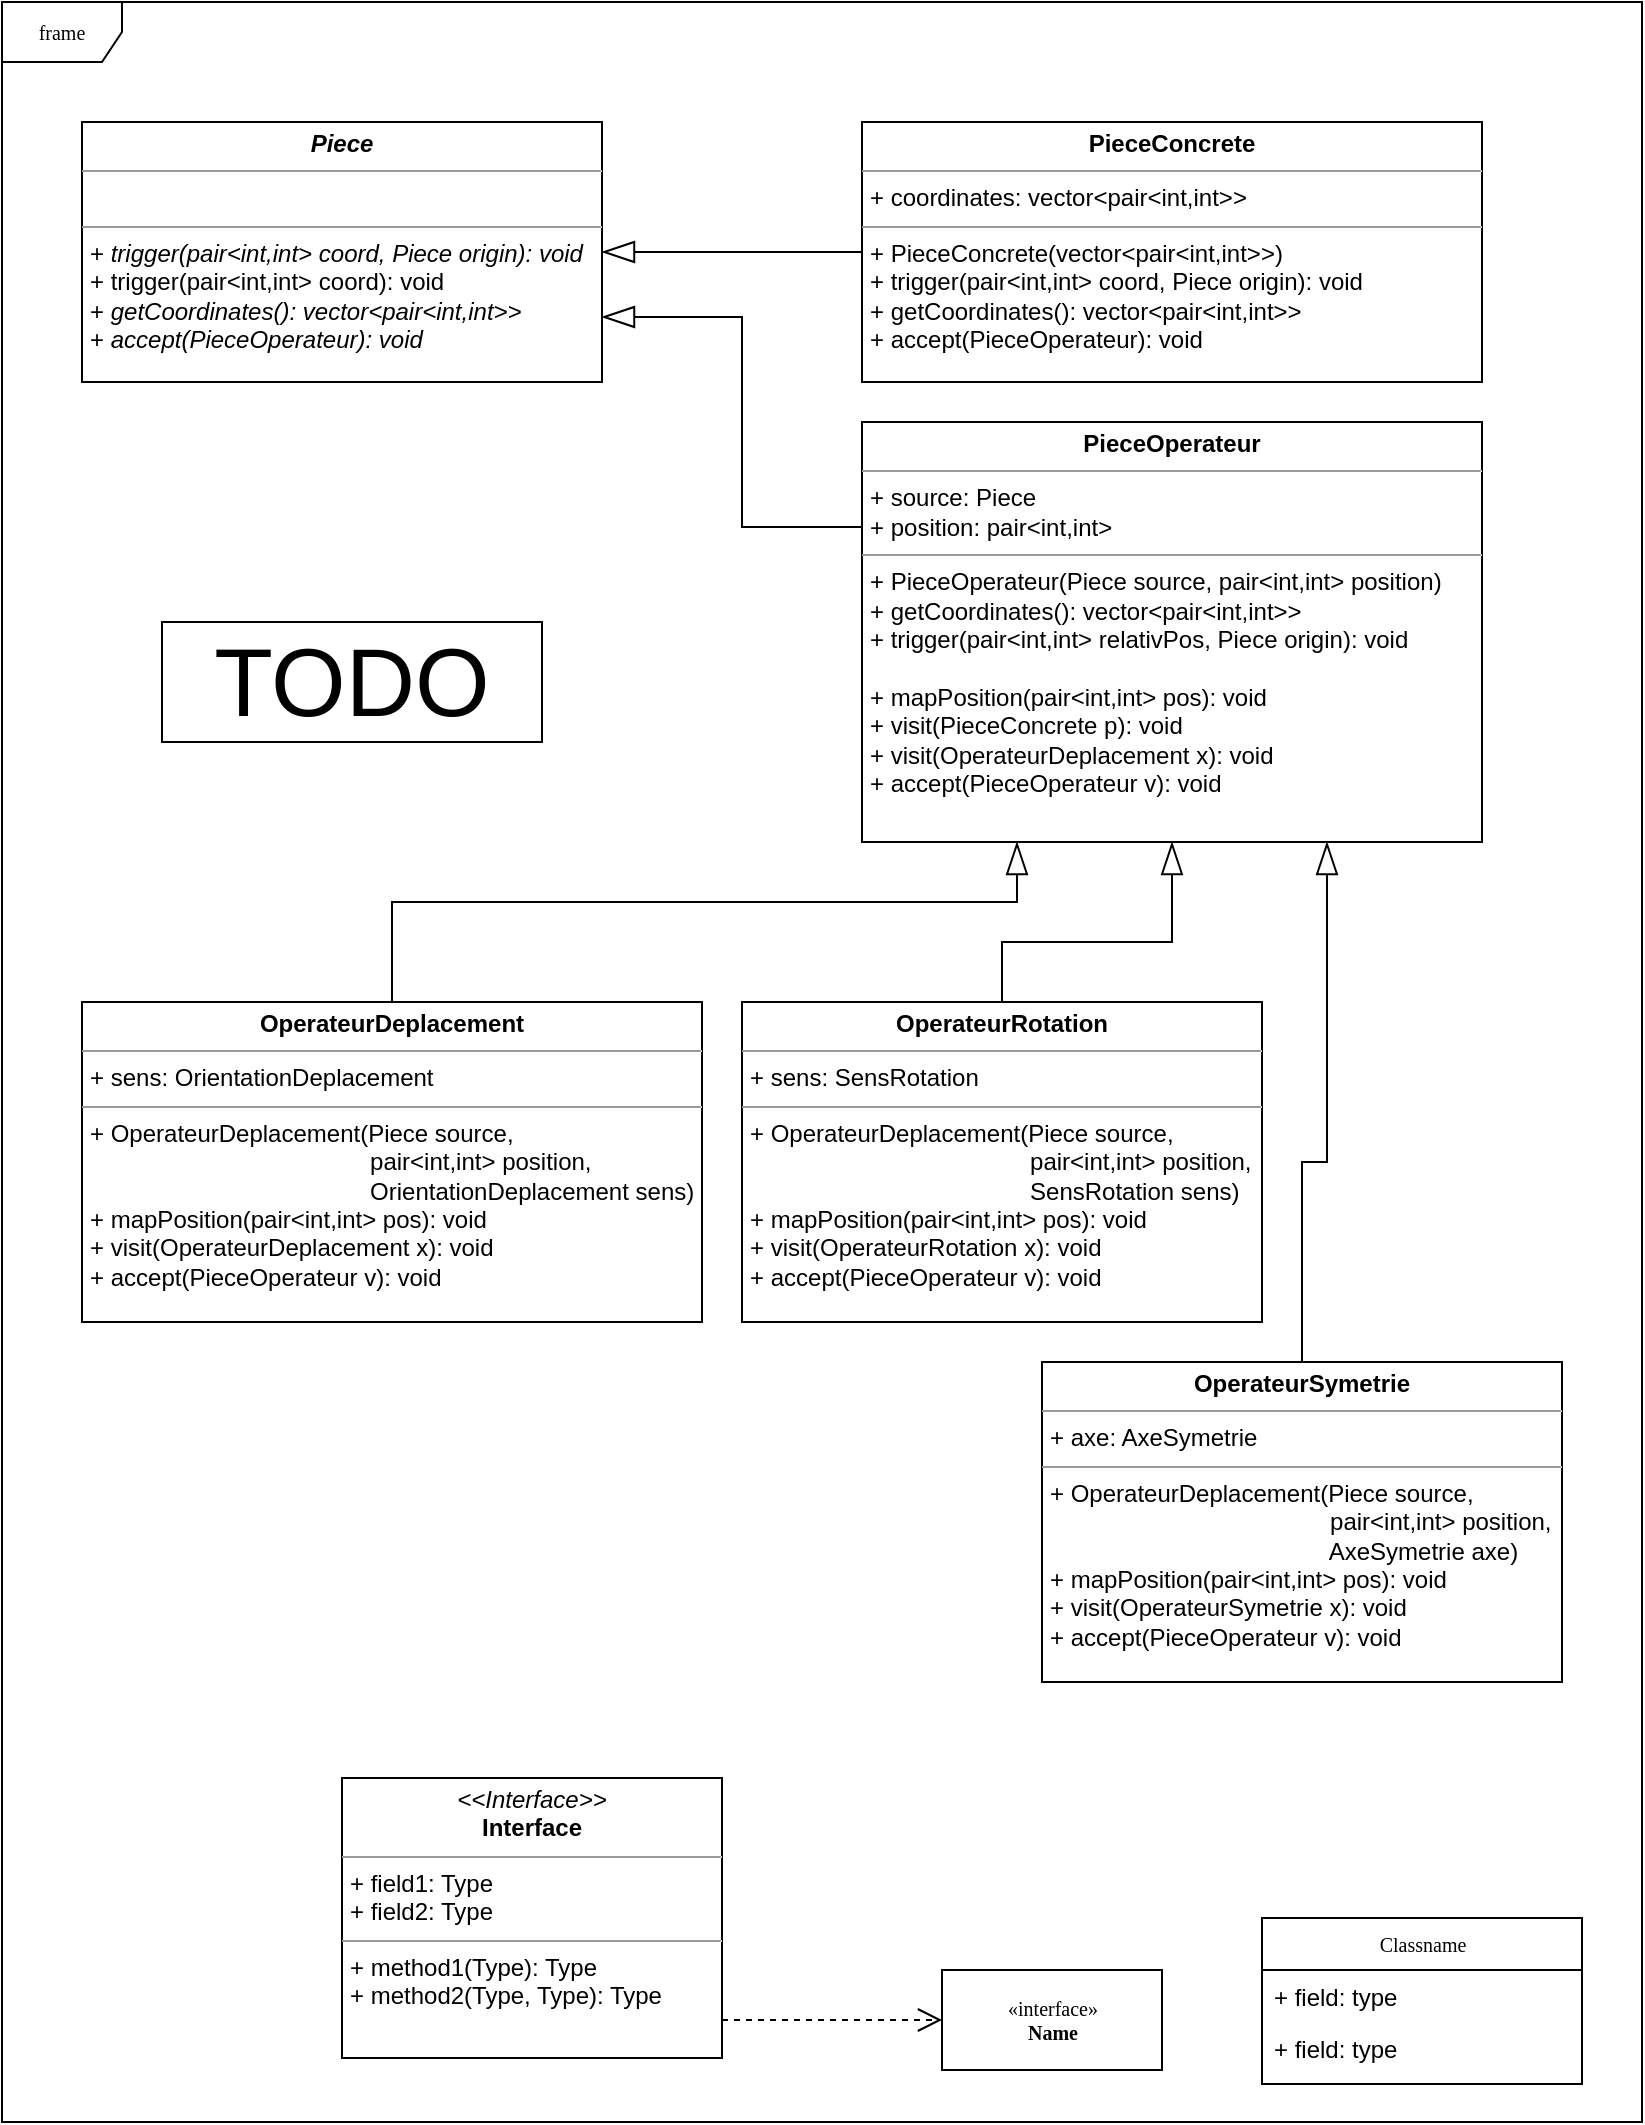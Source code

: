 <mxfile version="24.8.3">
  <diagram name="Page-1" id="c4acf3e9-155e-7222-9cf6-157b1a14988f">
    <mxGraphModel dx="1060" dy="630" grid="1" gridSize="10" guides="1" tooltips="1" connect="1" arrows="1" fold="1" page="1" pageScale="1" pageWidth="850" pageHeight="1100" background="none" math="0" shadow="0">
      <root>
        <mxCell id="0" />
        <mxCell id="1" parent="0" />
        <mxCell id="17acba5748e5396b-1" value="frame" style="shape=umlFrame;whiteSpace=wrap;html=1;rounded=0;shadow=0;comic=0;labelBackgroundColor=none;strokeWidth=1;fontFamily=Verdana;fontSize=10;align=center;" parent="1" vertex="1">
          <mxGeometry x="20" y="20" width="820" height="1060" as="geometry" />
        </mxCell>
        <mxCell id="17acba5748e5396b-44" value="Classname" style="swimlane;html=1;fontStyle=0;childLayout=stackLayout;horizontal=1;startSize=26;fillColor=none;horizontalStack=0;resizeParent=1;resizeLast=0;collapsible=1;marginBottom=0;swimlaneFillColor=#ffffff;rounded=0;shadow=0;comic=0;labelBackgroundColor=none;strokeWidth=1;fontFamily=Verdana;fontSize=10;align=center;" parent="1" vertex="1">
          <mxGeometry x="650" y="978" width="160" height="83" as="geometry" />
        </mxCell>
        <mxCell id="17acba5748e5396b-45" value="+ field: type" style="text;html=1;strokeColor=none;fillColor=none;align=left;verticalAlign=top;spacingLeft=4;spacingRight=4;whiteSpace=wrap;overflow=hidden;rotatable=0;points=[[0,0.5],[1,0.5]];portConstraint=eastwest;" parent="17acba5748e5396b-44" vertex="1">
          <mxGeometry y="26" width="160" height="26" as="geometry" />
        </mxCell>
        <mxCell id="17acba5748e5396b-47" value="+ field: type" style="text;html=1;strokeColor=none;fillColor=none;align=left;verticalAlign=top;spacingLeft=4;spacingRight=4;whiteSpace=wrap;overflow=hidden;rotatable=0;points=[[0,0.5],[1,0.5]];portConstraint=eastwest;" parent="17acba5748e5396b-44" vertex="1">
          <mxGeometry y="52" width="160" height="26" as="geometry" />
        </mxCell>
        <mxCell id="5d2195bd80daf111-8" value="&amp;laquo;interface&amp;raquo;&lt;br&gt;&lt;b&gt;Name&lt;/b&gt;" style="html=1;rounded=0;shadow=0;comic=0;labelBackgroundColor=none;strokeWidth=1;fontFamily=Verdana;fontSize=10;align=center;" parent="1" vertex="1">
          <mxGeometry x="490" y="1004" width="110" height="50" as="geometry" />
        </mxCell>
        <mxCell id="5d2195bd80daf111-34" style="edgeStyle=orthogonalEdgeStyle;rounded=0;html=1;dashed=1;labelBackgroundColor=none;startFill=0;endArrow=open;endFill=0;endSize=10;fontFamily=Verdana;fontSize=10;" parent="1" source="5d2195bd80daf111-11" target="5d2195bd80daf111-8" edge="1">
          <mxGeometry relative="1" as="geometry">
            <Array as="points">
              <mxPoint x="410" y="1029" />
              <mxPoint x="410" y="1029" />
            </Array>
          </mxGeometry>
        </mxCell>
        <mxCell id="5d2195bd80daf111-11" value="&lt;p style=&quot;margin:0px;margin-top:4px;text-align:center;&quot;&gt;&lt;i&gt;&amp;lt;&amp;lt;Interface&amp;gt;&amp;gt;&lt;/i&gt;&lt;br/&gt;&lt;b&gt;Interface&lt;/b&gt;&lt;/p&gt;&lt;hr size=&quot;1&quot;/&gt;&lt;p style=&quot;margin:0px;margin-left:4px;&quot;&gt;+ field1: Type&lt;br/&gt;+ field2: Type&lt;/p&gt;&lt;hr size=&quot;1&quot;/&gt;&lt;p style=&quot;margin:0px;margin-left:4px;&quot;&gt;+ method1(Type): Type&lt;br/&gt;+ method2(Type, Type): Type&lt;/p&gt;" style="verticalAlign=top;align=left;overflow=fill;fontSize=12;fontFamily=Helvetica;html=1;rounded=0;shadow=0;comic=0;labelBackgroundColor=none;strokeWidth=1" parent="1" vertex="1">
          <mxGeometry x="190" y="908" width="190" height="140" as="geometry" />
        </mxCell>
        <mxCell id="5d2195bd80daf111-18" value="&lt;p style=&quot;margin:0px;margin-top:4px;text-align:center;&quot;&gt;&lt;b&gt;&lt;i&gt;Piece&lt;/i&gt;&lt;/b&gt;&lt;/p&gt;&lt;hr size=&quot;1&quot;&gt;&lt;p style=&quot;margin:0px;margin-left:4px;&quot;&gt;&lt;br&gt;&lt;/p&gt;&lt;hr size=&quot;1&quot;&gt;&lt;p style=&quot;margin:0px;margin-left:4px;&quot;&gt;+ &lt;i&gt;trigger(pair&amp;lt;int,int&amp;gt; coord, Piece origin): void&lt;/i&gt;&lt;br&gt;+ trigger(pair&amp;lt;int,int&amp;gt; coord): void&lt;/p&gt;&lt;p style=&quot;margin:0px;margin-left:4px;&quot;&gt;+ &lt;i&gt;getCoordinates(): vector&amp;lt;pair&amp;lt;int,int&amp;gt;&amp;gt;&lt;/i&gt;&lt;/p&gt;&lt;p style=&quot;margin:0px;margin-left:4px;&quot;&gt;+ &lt;i&gt;accept(PieceOperateur): void&lt;/i&gt;&lt;br&gt;&lt;/p&gt;&lt;p style=&quot;margin:0px;margin-left:4px;&quot;&gt;&lt;br&gt;&lt;/p&gt;" style="verticalAlign=top;align=left;overflow=fill;fontSize=12;fontFamily=Helvetica;html=1;rounded=0;shadow=0;comic=0;labelBackgroundColor=none;strokeWidth=1" parent="1" vertex="1">
          <mxGeometry x="60" y="80" width="260" height="130" as="geometry" />
        </mxCell>
        <mxCell id="H0qUdhpo3-IzfEURfHQz-4" style="edgeStyle=orthogonalEdgeStyle;rounded=0;orthogonalLoop=1;jettySize=auto;html=1;exitX=0;exitY=0.5;exitDx=0;exitDy=0;entryX=1;entryY=0.5;entryDx=0;entryDy=0;endArrow=blockThin;endFill=0;targetPerimeterSpacing=0;endSize=14;" edge="1" parent="1" source="H0qUdhpo3-IzfEURfHQz-1" target="5d2195bd80daf111-18">
          <mxGeometry relative="1" as="geometry" />
        </mxCell>
        <mxCell id="H0qUdhpo3-IzfEURfHQz-1" value="&lt;p style=&quot;margin:0px;margin-top:4px;text-align:center;&quot;&gt;&lt;b&gt;PieceConcrete&lt;/b&gt;&lt;/p&gt;&lt;hr size=&quot;1&quot;&gt;&lt;p style=&quot;margin:0px;margin-left:4px;&quot;&gt;+ coordinates: vector&amp;lt;pair&amp;lt;int,int&amp;gt;&amp;gt;&lt;/p&gt;&lt;hr size=&quot;1&quot;&gt;&lt;p style=&quot;margin:0px;margin-left:4px;&quot;&gt;+ PieceConcrete(vector&amp;lt;pair&amp;lt;int,int&amp;gt;&amp;gt;)&lt;/p&gt;&lt;p style=&quot;margin:0px;margin-left:4px;&quot;&gt;+ trigger(pair&amp;lt;int,int&amp;gt; coord, Piece origin): void&lt;/p&gt;&lt;p style=&quot;margin:0px;margin-left:4px;&quot;&gt;+ getCoordinates(): vector&amp;lt;pair&amp;lt;int,int&amp;gt;&amp;gt;&lt;/p&gt;&lt;p style=&quot;margin:0px;margin-left:4px;&quot;&gt;&lt;/p&gt;&lt;p style=&quot;margin:0px;margin-left:4px;&quot;&gt;+ accept(PieceOperateur): void&lt;/p&gt;&lt;p style=&quot;margin:0px;margin-left:4px;&quot;&gt;&lt;br&gt;&lt;/p&gt;" style="verticalAlign=top;align=left;overflow=fill;fontSize=12;fontFamily=Helvetica;html=1;rounded=0;shadow=0;comic=0;labelBackgroundColor=none;strokeWidth=1" vertex="1" parent="1">
          <mxGeometry x="450" y="80" width="310" height="130" as="geometry" />
        </mxCell>
        <mxCell id="H0qUdhpo3-IzfEURfHQz-10" style="edgeStyle=orthogonalEdgeStyle;rounded=0;orthogonalLoop=1;jettySize=auto;html=1;exitX=0;exitY=0.25;exitDx=0;exitDy=0;entryX=1;entryY=0.75;entryDx=0;entryDy=0;endArrow=blockThin;endFill=0;endSize=14;" edge="1" parent="1" source="H0qUdhpo3-IzfEURfHQz-2" target="5d2195bd80daf111-18">
          <mxGeometry relative="1" as="geometry" />
        </mxCell>
        <mxCell id="H0qUdhpo3-IzfEURfHQz-2" value="&lt;p style=&quot;margin:0px;margin-top:4px;text-align:center;&quot;&gt;&lt;b&gt;PieceOperateur&lt;/b&gt;&lt;/p&gt;&lt;hr size=&quot;1&quot;&gt;&lt;p style=&quot;margin:0px;margin-left:4px;&quot;&gt;+ source: Piece&lt;/p&gt;&lt;p style=&quot;margin:0px;margin-left:4px;&quot;&gt;+ position: pair&amp;lt;int,int&amp;gt;&lt;br&gt;&lt;/p&gt;&lt;hr size=&quot;1&quot;&gt;&lt;p style=&quot;margin:0px;margin-left:4px;&quot;&gt;+ PieceOperateur(Piece source, pair&amp;lt;int,int&amp;gt; position)&lt;/p&gt;&lt;p style=&quot;margin:0px;margin-left:4px;&quot;&gt;+ getCoordinates(): vector&amp;lt;pair&amp;lt;int,int&amp;gt;&amp;gt;&lt;/p&gt;&lt;p style=&quot;margin:0px;margin-left:4px;&quot;&gt;+ trigger(pair&amp;lt;int,int&amp;gt; relativPos, Piece origin): void&lt;/p&gt;&lt;p style=&quot;margin:0px;margin-left:4px;&quot;&gt;&lt;br&gt;&lt;/p&gt;&lt;p style=&quot;margin:0px;margin-left:4px;&quot;&gt;+ mapPosition(pair&amp;lt;int,int&amp;gt; pos): void&lt;/p&gt;&lt;p style=&quot;margin:0px;margin-left:4px;&quot;&gt;+ visit(PieceConcrete p): void&lt;/p&gt;&lt;p style=&quot;margin:0px;margin-left:4px;&quot;&gt;+ visit(OperateurDeplacement x): void&lt;/p&gt;&lt;p style=&quot;margin:0px;margin-left:4px;&quot;&gt;+ accept(PieceOperateur v): void&lt;br&gt;&lt;/p&gt;&lt;p style=&quot;margin:0px;margin-left:4px;&quot;&gt;&lt;/p&gt;&lt;p style=&quot;margin:0px;margin-left:4px;&quot;&gt;&lt;br&gt;&lt;/p&gt;" style="verticalAlign=top;align=left;overflow=fill;fontSize=12;fontFamily=Helvetica;html=1;rounded=0;shadow=0;comic=0;labelBackgroundColor=none;strokeWidth=1" vertex="1" parent="1">
          <mxGeometry x="450" y="230" width="310" height="210" as="geometry" />
        </mxCell>
        <mxCell id="H0qUdhpo3-IzfEURfHQz-3" value="&lt;p style=&quot;margin:0px;margin-top:4px;text-align:center;&quot;&gt;&lt;b&gt;OperateurDeplacement&lt;/b&gt;&lt;/p&gt;&lt;hr size=&quot;1&quot;&gt;&lt;p style=&quot;margin:0px;margin-left:4px;&quot;&gt;+ sens: OrientationDeplacement&lt;/p&gt;&lt;hr size=&quot;1&quot;&gt;&lt;p style=&quot;margin:0px;margin-left:4px;&quot;&gt;+ OperateurDeplacement(Piece source,&lt;/p&gt;&lt;p style=&quot;margin:0px;margin-left:4px;&quot;&gt;&amp;nbsp;&amp;nbsp;&amp;nbsp;&amp;nbsp;&amp;nbsp;&amp;nbsp;&amp;nbsp;&amp;nbsp;&amp;nbsp;&amp;nbsp;&amp;nbsp;&amp;nbsp;&amp;nbsp;&amp;nbsp;&amp;nbsp;&amp;nbsp;&amp;nbsp;&amp;nbsp;&amp;nbsp;&amp;nbsp;&amp;nbsp;&amp;nbsp;&amp;nbsp;&amp;nbsp;&amp;nbsp;&amp;nbsp;&amp;nbsp;&amp;nbsp;&amp;nbsp;&amp;nbsp;&amp;nbsp;&amp;nbsp;&amp;nbsp;&amp;nbsp;&amp;nbsp;&amp;nbsp;&amp;nbsp;&amp;nbsp;&amp;nbsp;&amp;nbsp;&amp;nbsp; pair&amp;lt;int,int&amp;gt; position,&lt;/p&gt;&lt;p style=&quot;margin:0px;margin-left:4px;&quot;&gt;&amp;nbsp;&amp;nbsp;&amp;nbsp;&amp;nbsp;&amp;nbsp;&amp;nbsp;&amp;nbsp;&amp;nbsp;&amp;nbsp;&amp;nbsp;&amp;nbsp;&amp;nbsp;&amp;nbsp;&amp;nbsp;&amp;nbsp;&amp;nbsp;&amp;nbsp;&amp;nbsp;&amp;nbsp;&amp;nbsp;&amp;nbsp;&amp;nbsp;&amp;nbsp;&amp;nbsp;&amp;nbsp;&amp;nbsp;&amp;nbsp;&amp;nbsp;&amp;nbsp;&amp;nbsp;&amp;nbsp;&amp;nbsp;&amp;nbsp;&amp;nbsp;&amp;nbsp;&amp;nbsp;&amp;nbsp;&amp;nbsp;&amp;nbsp;&amp;nbsp;&amp;nbsp; OrientationDeplacement sens)&lt;br&gt;&lt;/p&gt;&lt;p style=&quot;margin:0px;margin-left:4px;&quot;&gt;+ mapPosition(pair&amp;lt;int,int&amp;gt; pos): void&lt;/p&gt;&lt;p style=&quot;margin:0px;margin-left:4px;&quot;&gt;+ visit(OperateurDeplacement x): void&lt;/p&gt;&lt;p style=&quot;margin:0px;margin-left:4px;&quot;&gt;+ accept(PieceOperateur v): void&lt;br&gt;&lt;/p&gt;&lt;p style=&quot;margin:0px;margin-left:4px;&quot;&gt;&lt;/p&gt;&lt;p style=&quot;margin:0px;margin-left:4px;&quot;&gt;&lt;br&gt;&lt;/p&gt;" style="verticalAlign=top;align=left;overflow=fill;fontSize=12;fontFamily=Helvetica;html=1;rounded=0;shadow=0;comic=0;labelBackgroundColor=none;strokeWidth=1" vertex="1" parent="1">
          <mxGeometry x="60" y="520" width="310" height="160" as="geometry" />
        </mxCell>
        <mxCell id="H0qUdhpo3-IzfEURfHQz-11" style="edgeStyle=orthogonalEdgeStyle;rounded=0;orthogonalLoop=1;jettySize=auto;html=1;exitX=0.5;exitY=0;exitDx=0;exitDy=0;entryX=0.25;entryY=1;entryDx=0;entryDy=0;endArrow=blockThin;endFill=0;targetPerimeterSpacing=0;endSize=14;" edge="1" parent="1" source="H0qUdhpo3-IzfEURfHQz-3" target="H0qUdhpo3-IzfEURfHQz-2">
          <mxGeometry relative="1" as="geometry">
            <mxPoint x="460" y="155" as="sourcePoint" />
            <mxPoint x="330" y="155" as="targetPoint" />
            <Array as="points">
              <mxPoint x="215" y="470" />
              <mxPoint x="528" y="470" />
            </Array>
          </mxGeometry>
        </mxCell>
        <mxCell id="H0qUdhpo3-IzfEURfHQz-12" value="&lt;p style=&quot;margin:0px;margin-top:4px;text-align:center;&quot;&gt;&lt;b&gt;OperateurRotation&lt;/b&gt;&lt;/p&gt;&lt;hr size=&quot;1&quot;&gt;&lt;p style=&quot;margin:0px;margin-left:4px;&quot;&gt;+ sens: SensRotation&lt;/p&gt;&lt;hr size=&quot;1&quot;&gt;&lt;p style=&quot;margin:0px;margin-left:4px;&quot;&gt;+ OperateurDeplacement(Piece source,&lt;/p&gt;&lt;p style=&quot;margin:0px;margin-left:4px;&quot;&gt;&amp;nbsp;&amp;nbsp;&amp;nbsp;&amp;nbsp;&amp;nbsp;&amp;nbsp;&amp;nbsp;&amp;nbsp;&amp;nbsp;&amp;nbsp;&amp;nbsp;&amp;nbsp;&amp;nbsp;&amp;nbsp;&amp;nbsp;&amp;nbsp;&amp;nbsp;&amp;nbsp;&amp;nbsp;&amp;nbsp;&amp;nbsp;&amp;nbsp;&amp;nbsp;&amp;nbsp;&amp;nbsp;&amp;nbsp;&amp;nbsp;&amp;nbsp;&amp;nbsp;&amp;nbsp;&amp;nbsp;&amp;nbsp;&amp;nbsp;&amp;nbsp;&amp;nbsp;&amp;nbsp;&amp;nbsp;&amp;nbsp;&amp;nbsp;&amp;nbsp;&amp;nbsp; pair&amp;lt;int,int&amp;gt; position,&lt;/p&gt;&lt;p style=&quot;margin:0px;margin-left:4px;&quot;&gt;&amp;nbsp;&amp;nbsp;&amp;nbsp;&amp;nbsp;&amp;nbsp;&amp;nbsp;&amp;nbsp;&amp;nbsp;&amp;nbsp;&amp;nbsp;&amp;nbsp;&amp;nbsp;&amp;nbsp;&amp;nbsp;&amp;nbsp;&amp;nbsp;&amp;nbsp;&amp;nbsp;&amp;nbsp;&amp;nbsp;&amp;nbsp;&amp;nbsp;&amp;nbsp;&amp;nbsp;&amp;nbsp;&amp;nbsp;&amp;nbsp;&amp;nbsp;&amp;nbsp;&amp;nbsp;&amp;nbsp;&amp;nbsp;&amp;nbsp;&amp;nbsp;&amp;nbsp;&amp;nbsp;&amp;nbsp;&amp;nbsp;&amp;nbsp;&amp;nbsp;&amp;nbsp; SensRotation sens)&lt;br&gt;&lt;/p&gt;&lt;p style=&quot;margin:0px;margin-left:4px;&quot;&gt;+ mapPosition(pair&amp;lt;int,int&amp;gt; pos): void&lt;/p&gt;&lt;p style=&quot;margin:0px;margin-left:4px;&quot;&gt;+ visit(OperateurRotation x): void&lt;/p&gt;&lt;p style=&quot;margin:0px;margin-left:4px;&quot;&gt;+ accept(PieceOperateur v): void&lt;br&gt;&lt;/p&gt;&lt;p style=&quot;margin:0px;margin-left:4px;&quot;&gt;&lt;/p&gt;&lt;p style=&quot;margin:0px;margin-left:4px;&quot;&gt;&lt;br&gt;&lt;/p&gt;" style="verticalAlign=top;align=left;overflow=fill;fontSize=12;fontFamily=Helvetica;html=1;rounded=0;shadow=0;comic=0;labelBackgroundColor=none;strokeWidth=1" vertex="1" parent="1">
          <mxGeometry x="390" y="520" width="260" height="160" as="geometry" />
        </mxCell>
        <mxCell id="H0qUdhpo3-IzfEURfHQz-13" value="&lt;p style=&quot;margin:0px;margin-top:4px;text-align:center;&quot;&gt;&lt;b&gt;OperateurSymetrie&lt;/b&gt;&lt;/p&gt;&lt;hr size=&quot;1&quot;&gt;&lt;p style=&quot;margin:0px;margin-left:4px;&quot;&gt;+ axe: AxeSymetrie&lt;br&gt;&lt;/p&gt;&lt;hr size=&quot;1&quot;&gt;&lt;p style=&quot;margin:0px;margin-left:4px;&quot;&gt;+ OperateurDeplacement(Piece source,&lt;/p&gt;&lt;p style=&quot;margin:0px;margin-left:4px;&quot;&gt;&amp;nbsp;&amp;nbsp;&amp;nbsp;&amp;nbsp;&amp;nbsp;&amp;nbsp;&amp;nbsp;&amp;nbsp;&amp;nbsp;&amp;nbsp;&amp;nbsp;&amp;nbsp;&amp;nbsp;&amp;nbsp;&amp;nbsp;&amp;nbsp;&amp;nbsp;&amp;nbsp;&amp;nbsp;&amp;nbsp;&amp;nbsp;&amp;nbsp;&amp;nbsp;&amp;nbsp;&amp;nbsp;&amp;nbsp;&amp;nbsp;&amp;nbsp;&amp;nbsp;&amp;nbsp;&amp;nbsp;&amp;nbsp;&amp;nbsp;&amp;nbsp;&amp;nbsp;&amp;nbsp;&amp;nbsp;&amp;nbsp;&amp;nbsp;&amp;nbsp;&amp;nbsp; pair&amp;lt;int,int&amp;gt; position,&lt;/p&gt;&lt;p style=&quot;margin:0px;margin-left:4px;&quot;&gt;&amp;nbsp;&amp;nbsp;&amp;nbsp;&amp;nbsp;&amp;nbsp;&amp;nbsp;&amp;nbsp;&amp;nbsp;&amp;nbsp;&amp;nbsp;&amp;nbsp;&amp;nbsp;&amp;nbsp;&amp;nbsp;&amp;nbsp;&amp;nbsp;&amp;nbsp;&amp;nbsp;&amp;nbsp;&amp;nbsp;&amp;nbsp;&amp;nbsp;&amp;nbsp;&amp;nbsp;&amp;nbsp;&amp;nbsp;&amp;nbsp;&amp;nbsp;&amp;nbsp;&amp;nbsp;&amp;nbsp;&amp;nbsp;&amp;nbsp;&amp;nbsp;&amp;nbsp;&amp;nbsp;&amp;nbsp;&amp;nbsp;&amp;nbsp;&amp;nbsp;&amp;nbsp; AxeSymetrie axe)&lt;br&gt;&lt;/p&gt;&lt;p style=&quot;margin:0px;margin-left:4px;&quot;&gt;+ mapPosition(pair&amp;lt;int,int&amp;gt; pos): void&lt;/p&gt;&lt;p style=&quot;margin:0px;margin-left:4px;&quot;&gt;+ visit(OperateurSymetrie x): void&lt;/p&gt;&lt;p style=&quot;margin:0px;margin-left:4px;&quot;&gt;+ accept(PieceOperateur v): void&lt;br&gt;&lt;/p&gt;&lt;p style=&quot;margin:0px;margin-left:4px;&quot;&gt;&lt;/p&gt;&lt;p style=&quot;margin:0px;margin-left:4px;&quot;&gt;&lt;br&gt;&lt;/p&gt;" style="verticalAlign=top;align=left;overflow=fill;fontSize=12;fontFamily=Helvetica;html=1;rounded=0;shadow=0;comic=0;labelBackgroundColor=none;strokeWidth=1" vertex="1" parent="1">
          <mxGeometry x="540" y="700" width="260" height="160" as="geometry" />
        </mxCell>
        <mxCell id="H0qUdhpo3-IzfEURfHQz-14" style="edgeStyle=orthogonalEdgeStyle;rounded=0;orthogonalLoop=1;jettySize=auto;html=1;exitX=0.5;exitY=0;exitDx=0;exitDy=0;entryX=0.5;entryY=1;entryDx=0;entryDy=0;endArrow=blockThin;endFill=0;targetPerimeterSpacing=0;endSize=14;" edge="1" parent="1" source="H0qUdhpo3-IzfEURfHQz-12" target="H0qUdhpo3-IzfEURfHQz-2">
          <mxGeometry relative="1" as="geometry">
            <mxPoint x="225" y="530" as="sourcePoint" />
            <mxPoint x="615" y="450" as="targetPoint" />
            <Array as="points">
              <mxPoint x="520" y="490" />
              <mxPoint x="605" y="490" />
            </Array>
          </mxGeometry>
        </mxCell>
        <mxCell id="H0qUdhpo3-IzfEURfHQz-15" style="edgeStyle=orthogonalEdgeStyle;rounded=0;orthogonalLoop=1;jettySize=auto;html=1;exitX=0.5;exitY=0;exitDx=0;exitDy=0;entryX=0.75;entryY=1;entryDx=0;entryDy=0;endArrow=blockThin;endFill=0;targetPerimeterSpacing=0;endSize=14;" edge="1" parent="1" source="H0qUdhpo3-IzfEURfHQz-13" target="H0qUdhpo3-IzfEURfHQz-2">
          <mxGeometry relative="1" as="geometry">
            <mxPoint x="530" y="530" as="sourcePoint" />
            <mxPoint x="615" y="450" as="targetPoint" />
            <Array as="points">
              <mxPoint x="680" y="600" />
              <mxPoint x="683" y="600" />
              <mxPoint x="683" y="440" />
            </Array>
          </mxGeometry>
        </mxCell>
        <mxCell id="H0qUdhpo3-IzfEURfHQz-16" value="&lt;font style=&quot;font-size: 48px;&quot;&gt;TODO&lt;/font&gt;" style="rounded=0;whiteSpace=wrap;html=1;" vertex="1" parent="1">
          <mxGeometry x="100" y="330" width="190" height="60" as="geometry" />
        </mxCell>
      </root>
    </mxGraphModel>
  </diagram>
</mxfile>
